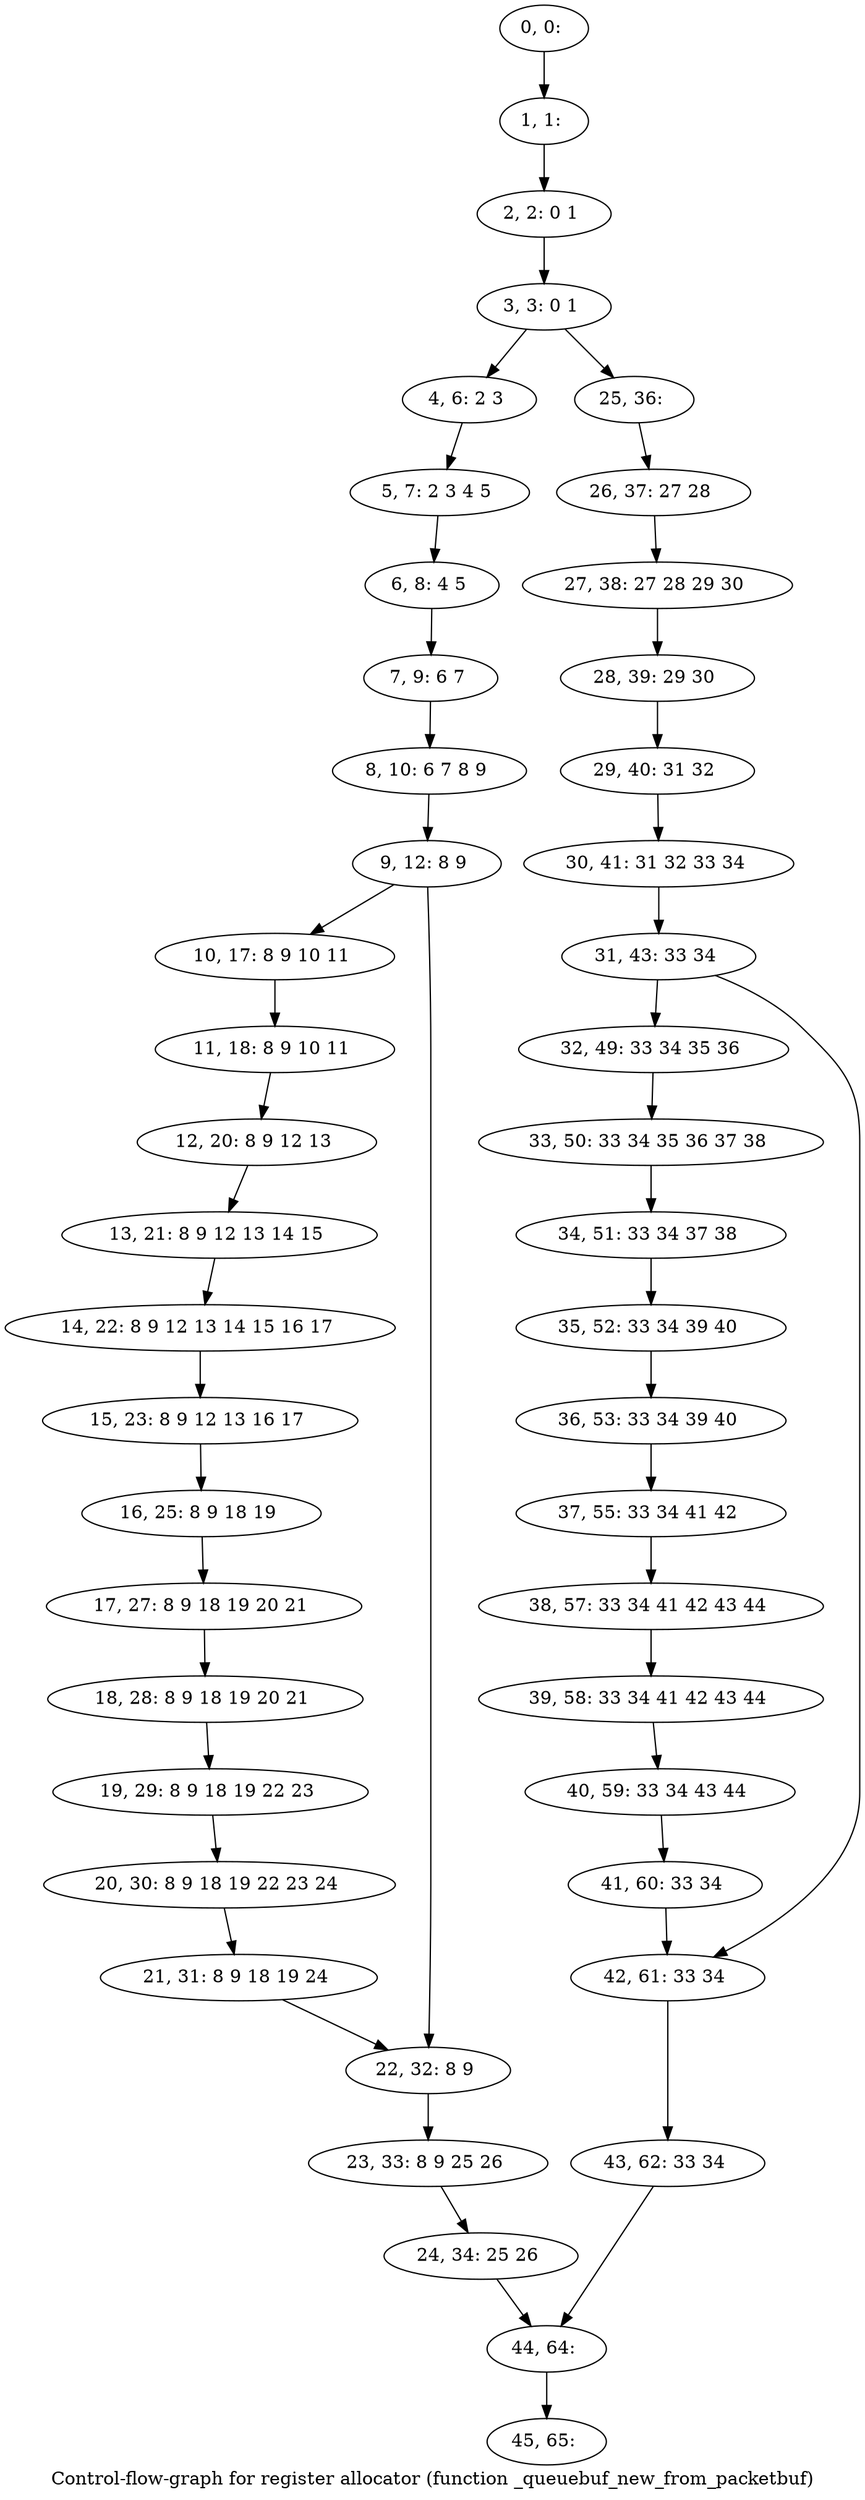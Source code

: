 digraph G {
graph [label="Control-flow-graph for register allocator (function _queuebuf_new_from_packetbuf)"]
0[label="0, 0: "];
1[label="1, 1: "];
2[label="2, 2: 0 1 "];
3[label="3, 3: 0 1 "];
4[label="4, 6: 2 3 "];
5[label="5, 7: 2 3 4 5 "];
6[label="6, 8: 4 5 "];
7[label="7, 9: 6 7 "];
8[label="8, 10: 6 7 8 9 "];
9[label="9, 12: 8 9 "];
10[label="10, 17: 8 9 10 11 "];
11[label="11, 18: 8 9 10 11 "];
12[label="12, 20: 8 9 12 13 "];
13[label="13, 21: 8 9 12 13 14 15 "];
14[label="14, 22: 8 9 12 13 14 15 16 17 "];
15[label="15, 23: 8 9 12 13 16 17 "];
16[label="16, 25: 8 9 18 19 "];
17[label="17, 27: 8 9 18 19 20 21 "];
18[label="18, 28: 8 9 18 19 20 21 "];
19[label="19, 29: 8 9 18 19 22 23 "];
20[label="20, 30: 8 9 18 19 22 23 24 "];
21[label="21, 31: 8 9 18 19 24 "];
22[label="22, 32: 8 9 "];
23[label="23, 33: 8 9 25 26 "];
24[label="24, 34: 25 26 "];
25[label="25, 36: "];
26[label="26, 37: 27 28 "];
27[label="27, 38: 27 28 29 30 "];
28[label="28, 39: 29 30 "];
29[label="29, 40: 31 32 "];
30[label="30, 41: 31 32 33 34 "];
31[label="31, 43: 33 34 "];
32[label="32, 49: 33 34 35 36 "];
33[label="33, 50: 33 34 35 36 37 38 "];
34[label="34, 51: 33 34 37 38 "];
35[label="35, 52: 33 34 39 40 "];
36[label="36, 53: 33 34 39 40 "];
37[label="37, 55: 33 34 41 42 "];
38[label="38, 57: 33 34 41 42 43 44 "];
39[label="39, 58: 33 34 41 42 43 44 "];
40[label="40, 59: 33 34 43 44 "];
41[label="41, 60: 33 34 "];
42[label="42, 61: 33 34 "];
43[label="43, 62: 33 34 "];
44[label="44, 64: "];
45[label="45, 65: "];
0->1 ;
1->2 ;
2->3 ;
3->4 ;
3->25 ;
4->5 ;
5->6 ;
6->7 ;
7->8 ;
8->9 ;
9->10 ;
9->22 ;
10->11 ;
11->12 ;
12->13 ;
13->14 ;
14->15 ;
15->16 ;
16->17 ;
17->18 ;
18->19 ;
19->20 ;
20->21 ;
21->22 ;
22->23 ;
23->24 ;
24->44 ;
25->26 ;
26->27 ;
27->28 ;
28->29 ;
29->30 ;
30->31 ;
31->32 ;
31->42 ;
32->33 ;
33->34 ;
34->35 ;
35->36 ;
36->37 ;
37->38 ;
38->39 ;
39->40 ;
40->41 ;
41->42 ;
42->43 ;
43->44 ;
44->45 ;
}
